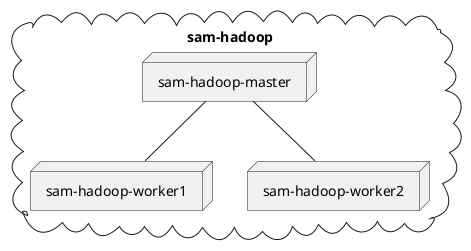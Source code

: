@startuml

cloud "sam-hadoop" as network {
  node "sam-hadoop-master" as m
  node "sam-hadoop-worker1" as w1
  node "sam-hadoop-worker2" as w2
}

m -- w1
m -- w2

@enduml
